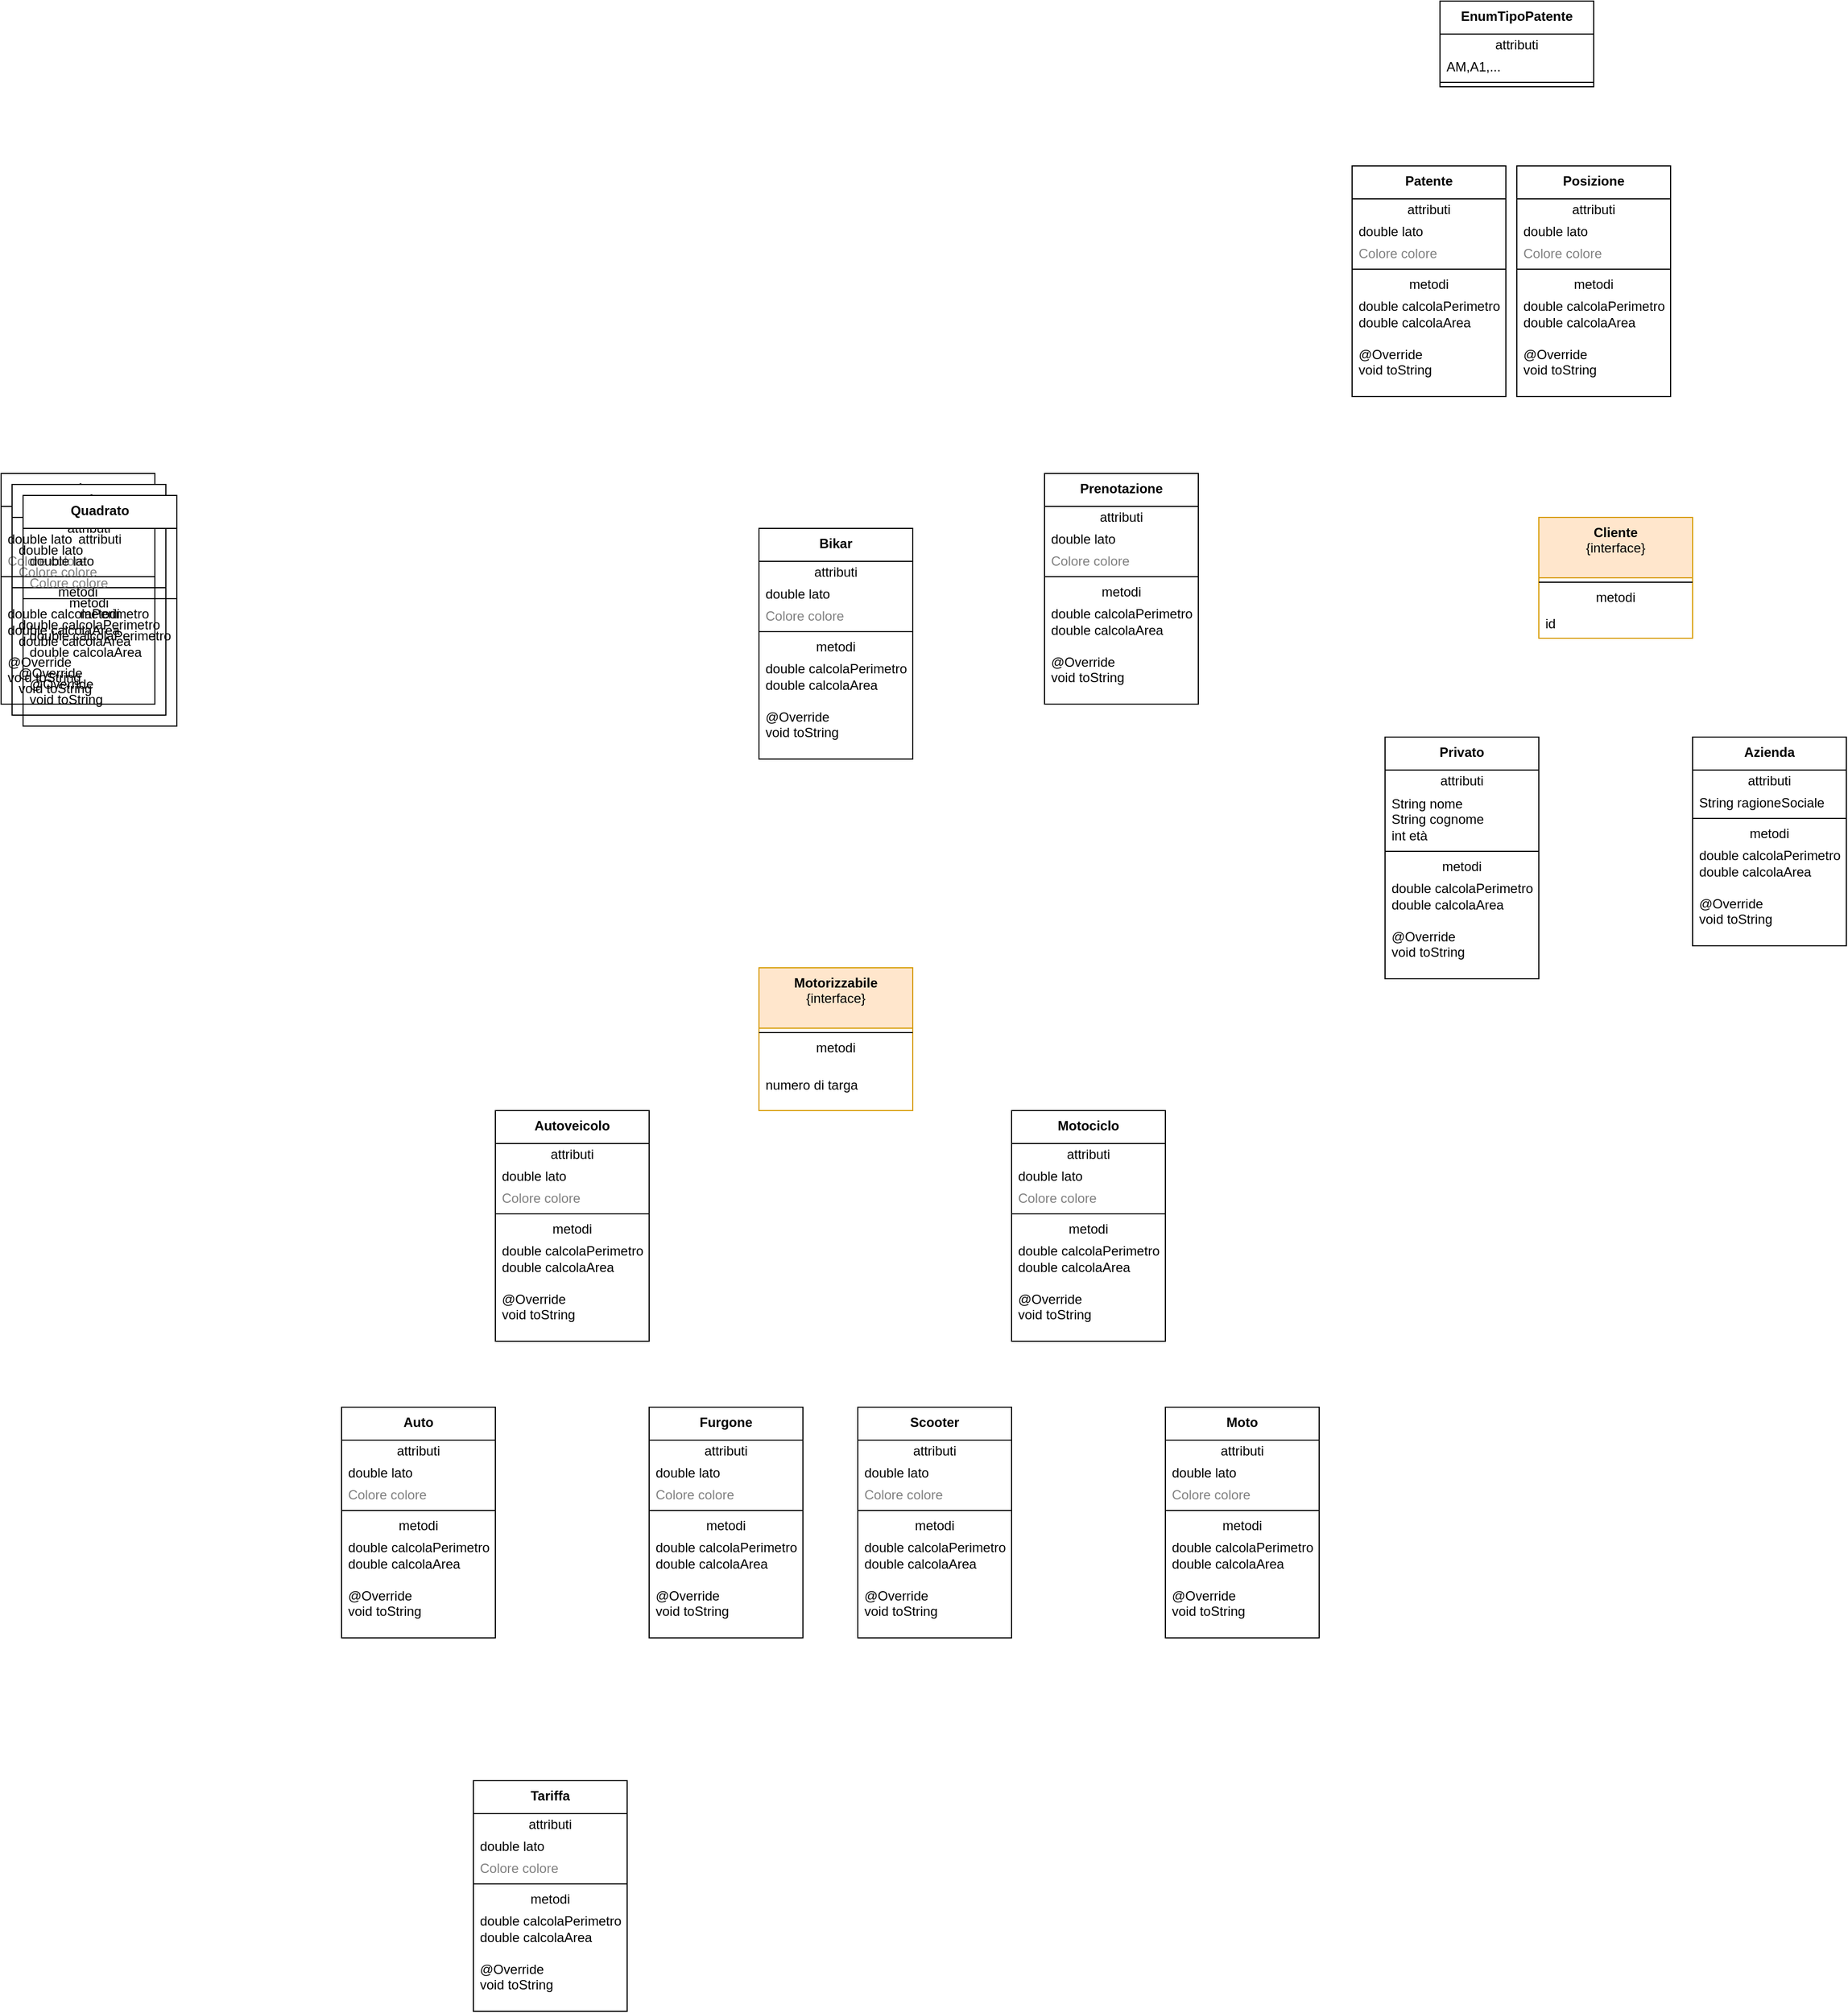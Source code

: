 <mxfile version="25.0.3">
  <diagram id="z7OzSgONLqjQ3IhsC5k_" name="Pagina-1">
    <mxGraphModel dx="2440" dy="2037" grid="1" gridSize="10" guides="1" tooltips="1" connect="1" arrows="1" fold="1" page="1" pageScale="1" pageWidth="827" pageHeight="1169" math="0" shadow="0">
      <root>
        <mxCell id="0" />
        <mxCell id="1" parent="0" />
        <mxCell id="R3EVTOrey-qzino6Uzp1-79" value="&lt;b&gt;Quadrato&lt;/b&gt;" style="swimlane;fontStyle=0;align=center;verticalAlign=top;childLayout=stackLayout;horizontal=1;startSize=30;horizontalStack=0;resizeParent=1;resizeParentMax=0;resizeLast=0;collapsible=0;marginBottom=0;html=1;whiteSpace=wrap;" vertex="1" parent="1">
          <mxGeometry x="100" y="-150" width="140" height="210" as="geometry" />
        </mxCell>
        <mxCell id="R3EVTOrey-qzino6Uzp1-80" value="attributi" style="text;html=1;strokeColor=none;fillColor=none;align=center;verticalAlign=middle;spacingLeft=4;spacingRight=4;overflow=hidden;rotatable=0;points=[[0,0.5],[1,0.5]];portConstraint=eastwest;whiteSpace=wrap;" vertex="1" parent="R3EVTOrey-qzino6Uzp1-79">
          <mxGeometry y="30" width="140" height="20" as="geometry" />
        </mxCell>
        <mxCell id="R3EVTOrey-qzino6Uzp1-81" value="double lato" style="text;html=1;strokeColor=none;fillColor=none;align=left;verticalAlign=middle;spacingLeft=4;spacingRight=4;overflow=hidden;rotatable=0;points=[[0,0.5],[1,0.5]];portConstraint=eastwest;whiteSpace=wrap;" vertex="1" parent="R3EVTOrey-qzino6Uzp1-79">
          <mxGeometry y="50" width="140" height="20" as="geometry" />
        </mxCell>
        <mxCell id="R3EVTOrey-qzino6Uzp1-82" value="Colore colore" style="text;html=1;strokeColor=none;fillColor=none;align=left;verticalAlign=middle;spacingLeft=4;spacingRight=4;overflow=hidden;rotatable=0;points=[[0,0.5],[1,0.5]];portConstraint=eastwest;fontColor=#808080;whiteSpace=wrap;" vertex="1" parent="R3EVTOrey-qzino6Uzp1-79">
          <mxGeometry y="70" width="140" height="20" as="geometry" />
        </mxCell>
        <mxCell id="R3EVTOrey-qzino6Uzp1-83" value="" style="line;strokeWidth=1;fillColor=none;align=left;verticalAlign=middle;spacingTop=-1;spacingLeft=3;spacingRight=3;rotatable=0;labelPosition=right;points=[];portConstraint=eastwest;" vertex="1" parent="R3EVTOrey-qzino6Uzp1-79">
          <mxGeometry y="90" width="140" height="8" as="geometry" />
        </mxCell>
        <mxCell id="R3EVTOrey-qzino6Uzp1-84" value="metodi" style="text;html=1;strokeColor=none;fillColor=none;align=center;verticalAlign=middle;spacingLeft=4;spacingRight=4;overflow=hidden;rotatable=0;points=[[0,0.5],[1,0.5]];portConstraint=eastwest;whiteSpace=wrap;" vertex="1" parent="R3EVTOrey-qzino6Uzp1-79">
          <mxGeometry y="98" width="140" height="20" as="geometry" />
        </mxCell>
        <mxCell id="R3EVTOrey-qzino6Uzp1-85" value="double calcolaPerimetro&lt;div&gt;double calcolaArea&lt;/div&gt;&lt;div&gt;&lt;br&gt;&lt;/div&gt;&lt;div&gt;@Override&lt;/div&gt;&lt;div&gt;void toString&lt;/div&gt;&lt;div&gt;&lt;br&gt;&lt;/div&gt;" style="text;html=1;strokeColor=none;fillColor=none;align=left;verticalAlign=middle;spacingLeft=4;spacingRight=4;overflow=hidden;rotatable=0;points=[[0,0.5],[1,0.5]];portConstraint=eastwest;whiteSpace=wrap;" vertex="1" parent="R3EVTOrey-qzino6Uzp1-79">
          <mxGeometry y="118" width="140" height="92" as="geometry" />
        </mxCell>
        <mxCell id="R3EVTOrey-qzino6Uzp1-86" value="&lt;b&gt;Quadrato&lt;/b&gt;" style="swimlane;fontStyle=0;align=center;verticalAlign=top;childLayout=stackLayout;horizontal=1;startSize=30;horizontalStack=0;resizeParent=1;resizeParentMax=0;resizeLast=0;collapsible=0;marginBottom=0;html=1;whiteSpace=wrap;" vertex="1" parent="1">
          <mxGeometry x="110" y="-140" width="140" height="210" as="geometry" />
        </mxCell>
        <mxCell id="R3EVTOrey-qzino6Uzp1-87" value="attributi" style="text;html=1;strokeColor=none;fillColor=none;align=center;verticalAlign=middle;spacingLeft=4;spacingRight=4;overflow=hidden;rotatable=0;points=[[0,0.5],[1,0.5]];portConstraint=eastwest;whiteSpace=wrap;" vertex="1" parent="R3EVTOrey-qzino6Uzp1-86">
          <mxGeometry y="30" width="140" height="20" as="geometry" />
        </mxCell>
        <mxCell id="R3EVTOrey-qzino6Uzp1-88" value="double lato" style="text;html=1;strokeColor=none;fillColor=none;align=left;verticalAlign=middle;spacingLeft=4;spacingRight=4;overflow=hidden;rotatable=0;points=[[0,0.5],[1,0.5]];portConstraint=eastwest;whiteSpace=wrap;" vertex="1" parent="R3EVTOrey-qzino6Uzp1-86">
          <mxGeometry y="50" width="140" height="20" as="geometry" />
        </mxCell>
        <mxCell id="R3EVTOrey-qzino6Uzp1-89" value="Colore colore" style="text;html=1;strokeColor=none;fillColor=none;align=left;verticalAlign=middle;spacingLeft=4;spacingRight=4;overflow=hidden;rotatable=0;points=[[0,0.5],[1,0.5]];portConstraint=eastwest;fontColor=#808080;whiteSpace=wrap;" vertex="1" parent="R3EVTOrey-qzino6Uzp1-86">
          <mxGeometry y="70" width="140" height="20" as="geometry" />
        </mxCell>
        <mxCell id="R3EVTOrey-qzino6Uzp1-90" value="" style="line;strokeWidth=1;fillColor=none;align=left;verticalAlign=middle;spacingTop=-1;spacingLeft=3;spacingRight=3;rotatable=0;labelPosition=right;points=[];portConstraint=eastwest;" vertex="1" parent="R3EVTOrey-qzino6Uzp1-86">
          <mxGeometry y="90" width="140" height="8" as="geometry" />
        </mxCell>
        <mxCell id="R3EVTOrey-qzino6Uzp1-91" value="metodi" style="text;html=1;strokeColor=none;fillColor=none;align=center;verticalAlign=middle;spacingLeft=4;spacingRight=4;overflow=hidden;rotatable=0;points=[[0,0.5],[1,0.5]];portConstraint=eastwest;whiteSpace=wrap;" vertex="1" parent="R3EVTOrey-qzino6Uzp1-86">
          <mxGeometry y="98" width="140" height="20" as="geometry" />
        </mxCell>
        <mxCell id="R3EVTOrey-qzino6Uzp1-92" value="double calcolaPerimetro&lt;div&gt;double calcolaArea&lt;/div&gt;&lt;div&gt;&lt;br&gt;&lt;/div&gt;&lt;div&gt;@Override&lt;/div&gt;&lt;div&gt;void toString&lt;/div&gt;&lt;div&gt;&lt;br&gt;&lt;/div&gt;" style="text;html=1;strokeColor=none;fillColor=none;align=left;verticalAlign=middle;spacingLeft=4;spacingRight=4;overflow=hidden;rotatable=0;points=[[0,0.5],[1,0.5]];portConstraint=eastwest;whiteSpace=wrap;" vertex="1" parent="R3EVTOrey-qzino6Uzp1-86">
          <mxGeometry y="118" width="140" height="92" as="geometry" />
        </mxCell>
        <mxCell id="R3EVTOrey-qzino6Uzp1-93" value="&lt;b&gt;Quadrato&lt;/b&gt;" style="swimlane;fontStyle=0;align=center;verticalAlign=top;childLayout=stackLayout;horizontal=1;startSize=30;horizontalStack=0;resizeParent=1;resizeParentMax=0;resizeLast=0;collapsible=0;marginBottom=0;html=1;whiteSpace=wrap;" vertex="1" parent="1">
          <mxGeometry x="120" y="-130" width="140" height="210" as="geometry" />
        </mxCell>
        <mxCell id="R3EVTOrey-qzino6Uzp1-94" value="attributi" style="text;html=1;strokeColor=none;fillColor=none;align=center;verticalAlign=middle;spacingLeft=4;spacingRight=4;overflow=hidden;rotatable=0;points=[[0,0.5],[1,0.5]];portConstraint=eastwest;whiteSpace=wrap;" vertex="1" parent="R3EVTOrey-qzino6Uzp1-93">
          <mxGeometry y="30" width="140" height="20" as="geometry" />
        </mxCell>
        <mxCell id="R3EVTOrey-qzino6Uzp1-95" value="double lato" style="text;html=1;strokeColor=none;fillColor=none;align=left;verticalAlign=middle;spacingLeft=4;spacingRight=4;overflow=hidden;rotatable=0;points=[[0,0.5],[1,0.5]];portConstraint=eastwest;whiteSpace=wrap;" vertex="1" parent="R3EVTOrey-qzino6Uzp1-93">
          <mxGeometry y="50" width="140" height="20" as="geometry" />
        </mxCell>
        <mxCell id="R3EVTOrey-qzino6Uzp1-96" value="Colore colore" style="text;html=1;strokeColor=none;fillColor=none;align=left;verticalAlign=middle;spacingLeft=4;spacingRight=4;overflow=hidden;rotatable=0;points=[[0,0.5],[1,0.5]];portConstraint=eastwest;fontColor=#808080;whiteSpace=wrap;" vertex="1" parent="R3EVTOrey-qzino6Uzp1-93">
          <mxGeometry y="70" width="140" height="20" as="geometry" />
        </mxCell>
        <mxCell id="R3EVTOrey-qzino6Uzp1-97" value="" style="line;strokeWidth=1;fillColor=none;align=left;verticalAlign=middle;spacingTop=-1;spacingLeft=3;spacingRight=3;rotatable=0;labelPosition=right;points=[];portConstraint=eastwest;" vertex="1" parent="R3EVTOrey-qzino6Uzp1-93">
          <mxGeometry y="90" width="140" height="8" as="geometry" />
        </mxCell>
        <mxCell id="R3EVTOrey-qzino6Uzp1-98" value="metodi" style="text;html=1;strokeColor=none;fillColor=none;align=center;verticalAlign=middle;spacingLeft=4;spacingRight=4;overflow=hidden;rotatable=0;points=[[0,0.5],[1,0.5]];portConstraint=eastwest;whiteSpace=wrap;" vertex="1" parent="R3EVTOrey-qzino6Uzp1-93">
          <mxGeometry y="98" width="140" height="20" as="geometry" />
        </mxCell>
        <mxCell id="R3EVTOrey-qzino6Uzp1-99" value="double calcolaPerimetro&lt;div&gt;double calcolaArea&lt;/div&gt;&lt;div&gt;&lt;br&gt;&lt;/div&gt;&lt;div&gt;@Override&lt;/div&gt;&lt;div&gt;void toString&lt;/div&gt;&lt;div&gt;&lt;br&gt;&lt;/div&gt;" style="text;html=1;strokeColor=none;fillColor=none;align=left;verticalAlign=middle;spacingLeft=4;spacingRight=4;overflow=hidden;rotatable=0;points=[[0,0.5],[1,0.5]];portConstraint=eastwest;whiteSpace=wrap;" vertex="1" parent="R3EVTOrey-qzino6Uzp1-93">
          <mxGeometry y="118" width="140" height="92" as="geometry" />
        </mxCell>
        <mxCell id="R3EVTOrey-qzino6Uzp1-100" value="&lt;b&gt;Bikar&lt;/b&gt;" style="swimlane;fontStyle=0;align=center;verticalAlign=top;childLayout=stackLayout;horizontal=1;startSize=30;horizontalStack=0;resizeParent=1;resizeParentMax=0;resizeLast=0;collapsible=0;marginBottom=0;html=1;whiteSpace=wrap;" vertex="1" parent="1">
          <mxGeometry x="790" y="-100" width="140" height="210" as="geometry" />
        </mxCell>
        <mxCell id="R3EVTOrey-qzino6Uzp1-101" value="attributi" style="text;html=1;strokeColor=none;fillColor=none;align=center;verticalAlign=middle;spacingLeft=4;spacingRight=4;overflow=hidden;rotatable=0;points=[[0,0.5],[1,0.5]];portConstraint=eastwest;whiteSpace=wrap;" vertex="1" parent="R3EVTOrey-qzino6Uzp1-100">
          <mxGeometry y="30" width="140" height="20" as="geometry" />
        </mxCell>
        <mxCell id="R3EVTOrey-qzino6Uzp1-102" value="double lato" style="text;html=1;strokeColor=none;fillColor=none;align=left;verticalAlign=middle;spacingLeft=4;spacingRight=4;overflow=hidden;rotatable=0;points=[[0,0.5],[1,0.5]];portConstraint=eastwest;whiteSpace=wrap;" vertex="1" parent="R3EVTOrey-qzino6Uzp1-100">
          <mxGeometry y="50" width="140" height="20" as="geometry" />
        </mxCell>
        <mxCell id="R3EVTOrey-qzino6Uzp1-103" value="Colore colore" style="text;html=1;strokeColor=none;fillColor=none;align=left;verticalAlign=middle;spacingLeft=4;spacingRight=4;overflow=hidden;rotatable=0;points=[[0,0.5],[1,0.5]];portConstraint=eastwest;fontColor=#808080;whiteSpace=wrap;" vertex="1" parent="R3EVTOrey-qzino6Uzp1-100">
          <mxGeometry y="70" width="140" height="20" as="geometry" />
        </mxCell>
        <mxCell id="R3EVTOrey-qzino6Uzp1-104" value="" style="line;strokeWidth=1;fillColor=none;align=left;verticalAlign=middle;spacingTop=-1;spacingLeft=3;spacingRight=3;rotatable=0;labelPosition=right;points=[];portConstraint=eastwest;" vertex="1" parent="R3EVTOrey-qzino6Uzp1-100">
          <mxGeometry y="90" width="140" height="8" as="geometry" />
        </mxCell>
        <mxCell id="R3EVTOrey-qzino6Uzp1-105" value="metodi" style="text;html=1;strokeColor=none;fillColor=none;align=center;verticalAlign=middle;spacingLeft=4;spacingRight=4;overflow=hidden;rotatable=0;points=[[0,0.5],[1,0.5]];portConstraint=eastwest;whiteSpace=wrap;" vertex="1" parent="R3EVTOrey-qzino6Uzp1-100">
          <mxGeometry y="98" width="140" height="20" as="geometry" />
        </mxCell>
        <mxCell id="R3EVTOrey-qzino6Uzp1-106" value="double calcolaPerimetro&lt;div&gt;double calcolaArea&lt;/div&gt;&lt;div&gt;&lt;br&gt;&lt;/div&gt;&lt;div&gt;@Override&lt;/div&gt;&lt;div&gt;void toString&lt;/div&gt;&lt;div&gt;&lt;br&gt;&lt;/div&gt;" style="text;html=1;strokeColor=none;fillColor=none;align=left;verticalAlign=middle;spacingLeft=4;spacingRight=4;overflow=hidden;rotatable=0;points=[[0,0.5],[1,0.5]];portConstraint=eastwest;whiteSpace=wrap;" vertex="1" parent="R3EVTOrey-qzino6Uzp1-100">
          <mxGeometry y="118" width="140" height="92" as="geometry" />
        </mxCell>
        <mxCell id="R3EVTOrey-qzino6Uzp1-107" value="&lt;b&gt;Prenotazione&lt;/b&gt;" style="swimlane;fontStyle=0;align=center;verticalAlign=top;childLayout=stackLayout;horizontal=1;startSize=30;horizontalStack=0;resizeParent=1;resizeParentMax=0;resizeLast=0;collapsible=0;marginBottom=0;html=1;whiteSpace=wrap;" vertex="1" parent="1">
          <mxGeometry x="1050" y="-150" width="140" height="210" as="geometry" />
        </mxCell>
        <mxCell id="R3EVTOrey-qzino6Uzp1-108" value="attributi" style="text;html=1;strokeColor=none;fillColor=none;align=center;verticalAlign=middle;spacingLeft=4;spacingRight=4;overflow=hidden;rotatable=0;points=[[0,0.5],[1,0.5]];portConstraint=eastwest;whiteSpace=wrap;" vertex="1" parent="R3EVTOrey-qzino6Uzp1-107">
          <mxGeometry y="30" width="140" height="20" as="geometry" />
        </mxCell>
        <mxCell id="R3EVTOrey-qzino6Uzp1-109" value="double lato" style="text;html=1;strokeColor=none;fillColor=none;align=left;verticalAlign=middle;spacingLeft=4;spacingRight=4;overflow=hidden;rotatable=0;points=[[0,0.5],[1,0.5]];portConstraint=eastwest;whiteSpace=wrap;" vertex="1" parent="R3EVTOrey-qzino6Uzp1-107">
          <mxGeometry y="50" width="140" height="20" as="geometry" />
        </mxCell>
        <mxCell id="R3EVTOrey-qzino6Uzp1-110" value="Colore colore" style="text;html=1;strokeColor=none;fillColor=none;align=left;verticalAlign=middle;spacingLeft=4;spacingRight=4;overflow=hidden;rotatable=0;points=[[0,0.5],[1,0.5]];portConstraint=eastwest;fontColor=#808080;whiteSpace=wrap;" vertex="1" parent="R3EVTOrey-qzino6Uzp1-107">
          <mxGeometry y="70" width="140" height="20" as="geometry" />
        </mxCell>
        <mxCell id="R3EVTOrey-qzino6Uzp1-111" value="" style="line;strokeWidth=1;fillColor=none;align=left;verticalAlign=middle;spacingTop=-1;spacingLeft=3;spacingRight=3;rotatable=0;labelPosition=right;points=[];portConstraint=eastwest;" vertex="1" parent="R3EVTOrey-qzino6Uzp1-107">
          <mxGeometry y="90" width="140" height="8" as="geometry" />
        </mxCell>
        <mxCell id="R3EVTOrey-qzino6Uzp1-112" value="metodi" style="text;html=1;strokeColor=none;fillColor=none;align=center;verticalAlign=middle;spacingLeft=4;spacingRight=4;overflow=hidden;rotatable=0;points=[[0,0.5],[1,0.5]];portConstraint=eastwest;whiteSpace=wrap;" vertex="1" parent="R3EVTOrey-qzino6Uzp1-107">
          <mxGeometry y="98" width="140" height="20" as="geometry" />
        </mxCell>
        <mxCell id="R3EVTOrey-qzino6Uzp1-113" value="double calcolaPerimetro&lt;div&gt;double calcolaArea&lt;/div&gt;&lt;div&gt;&lt;br&gt;&lt;/div&gt;&lt;div&gt;@Override&lt;/div&gt;&lt;div&gt;void toString&lt;/div&gt;&lt;div&gt;&lt;br&gt;&lt;/div&gt;" style="text;html=1;strokeColor=none;fillColor=none;align=left;verticalAlign=middle;spacingLeft=4;spacingRight=4;overflow=hidden;rotatable=0;points=[[0,0.5],[1,0.5]];portConstraint=eastwest;whiteSpace=wrap;" vertex="1" parent="R3EVTOrey-qzino6Uzp1-107">
          <mxGeometry y="118" width="140" height="92" as="geometry" />
        </mxCell>
        <mxCell id="R3EVTOrey-qzino6Uzp1-114" value="&lt;b&gt;Posizione&lt;/b&gt;" style="swimlane;fontStyle=0;align=center;verticalAlign=top;childLayout=stackLayout;horizontal=1;startSize=30;horizontalStack=0;resizeParent=1;resizeParentMax=0;resizeLast=0;collapsible=0;marginBottom=0;html=1;whiteSpace=wrap;" vertex="1" parent="1">
          <mxGeometry x="1480" y="-430" width="140" height="210" as="geometry" />
        </mxCell>
        <mxCell id="R3EVTOrey-qzino6Uzp1-115" value="attributi" style="text;html=1;strokeColor=none;fillColor=none;align=center;verticalAlign=middle;spacingLeft=4;spacingRight=4;overflow=hidden;rotatable=0;points=[[0,0.5],[1,0.5]];portConstraint=eastwest;whiteSpace=wrap;" vertex="1" parent="R3EVTOrey-qzino6Uzp1-114">
          <mxGeometry y="30" width="140" height="20" as="geometry" />
        </mxCell>
        <mxCell id="R3EVTOrey-qzino6Uzp1-116" value="double lato" style="text;html=1;strokeColor=none;fillColor=none;align=left;verticalAlign=middle;spacingLeft=4;spacingRight=4;overflow=hidden;rotatable=0;points=[[0,0.5],[1,0.5]];portConstraint=eastwest;whiteSpace=wrap;" vertex="1" parent="R3EVTOrey-qzino6Uzp1-114">
          <mxGeometry y="50" width="140" height="20" as="geometry" />
        </mxCell>
        <mxCell id="R3EVTOrey-qzino6Uzp1-117" value="Colore colore" style="text;html=1;strokeColor=none;fillColor=none;align=left;verticalAlign=middle;spacingLeft=4;spacingRight=4;overflow=hidden;rotatable=0;points=[[0,0.5],[1,0.5]];portConstraint=eastwest;fontColor=#808080;whiteSpace=wrap;" vertex="1" parent="R3EVTOrey-qzino6Uzp1-114">
          <mxGeometry y="70" width="140" height="20" as="geometry" />
        </mxCell>
        <mxCell id="R3EVTOrey-qzino6Uzp1-118" value="" style="line;strokeWidth=1;fillColor=none;align=left;verticalAlign=middle;spacingTop=-1;spacingLeft=3;spacingRight=3;rotatable=0;labelPosition=right;points=[];portConstraint=eastwest;" vertex="1" parent="R3EVTOrey-qzino6Uzp1-114">
          <mxGeometry y="90" width="140" height="8" as="geometry" />
        </mxCell>
        <mxCell id="R3EVTOrey-qzino6Uzp1-119" value="metodi" style="text;html=1;strokeColor=none;fillColor=none;align=center;verticalAlign=middle;spacingLeft=4;spacingRight=4;overflow=hidden;rotatable=0;points=[[0,0.5],[1,0.5]];portConstraint=eastwest;whiteSpace=wrap;" vertex="1" parent="R3EVTOrey-qzino6Uzp1-114">
          <mxGeometry y="98" width="140" height="20" as="geometry" />
        </mxCell>
        <mxCell id="R3EVTOrey-qzino6Uzp1-120" value="double calcolaPerimetro&lt;div&gt;double calcolaArea&lt;/div&gt;&lt;div&gt;&lt;br&gt;&lt;/div&gt;&lt;div&gt;@Override&lt;/div&gt;&lt;div&gt;void toString&lt;/div&gt;&lt;div&gt;&lt;br&gt;&lt;/div&gt;" style="text;html=1;strokeColor=none;fillColor=none;align=left;verticalAlign=middle;spacingLeft=4;spacingRight=4;overflow=hidden;rotatable=0;points=[[0,0.5],[1,0.5]];portConstraint=eastwest;whiteSpace=wrap;" vertex="1" parent="R3EVTOrey-qzino6Uzp1-114">
          <mxGeometry y="118" width="140" height="92" as="geometry" />
        </mxCell>
        <mxCell id="R3EVTOrey-qzino6Uzp1-121" value="&lt;b&gt;Patente&lt;/b&gt;" style="swimlane;fontStyle=0;align=center;verticalAlign=top;childLayout=stackLayout;horizontal=1;startSize=30;horizontalStack=0;resizeParent=1;resizeParentMax=0;resizeLast=0;collapsible=0;marginBottom=0;html=1;whiteSpace=wrap;" vertex="1" parent="1">
          <mxGeometry x="1330" y="-430" width="140" height="210" as="geometry" />
        </mxCell>
        <mxCell id="R3EVTOrey-qzino6Uzp1-122" value="attributi" style="text;html=1;strokeColor=none;fillColor=none;align=center;verticalAlign=middle;spacingLeft=4;spacingRight=4;overflow=hidden;rotatable=0;points=[[0,0.5],[1,0.5]];portConstraint=eastwest;whiteSpace=wrap;" vertex="1" parent="R3EVTOrey-qzino6Uzp1-121">
          <mxGeometry y="30" width="140" height="20" as="geometry" />
        </mxCell>
        <mxCell id="R3EVTOrey-qzino6Uzp1-123" value="double lato" style="text;html=1;strokeColor=none;fillColor=none;align=left;verticalAlign=middle;spacingLeft=4;spacingRight=4;overflow=hidden;rotatable=0;points=[[0,0.5],[1,0.5]];portConstraint=eastwest;whiteSpace=wrap;" vertex="1" parent="R3EVTOrey-qzino6Uzp1-121">
          <mxGeometry y="50" width="140" height="20" as="geometry" />
        </mxCell>
        <mxCell id="R3EVTOrey-qzino6Uzp1-124" value="Colore colore" style="text;html=1;strokeColor=none;fillColor=none;align=left;verticalAlign=middle;spacingLeft=4;spacingRight=4;overflow=hidden;rotatable=0;points=[[0,0.5],[1,0.5]];portConstraint=eastwest;fontColor=#808080;whiteSpace=wrap;" vertex="1" parent="R3EVTOrey-qzino6Uzp1-121">
          <mxGeometry y="70" width="140" height="20" as="geometry" />
        </mxCell>
        <mxCell id="R3EVTOrey-qzino6Uzp1-125" value="" style="line;strokeWidth=1;fillColor=none;align=left;verticalAlign=middle;spacingTop=-1;spacingLeft=3;spacingRight=3;rotatable=0;labelPosition=right;points=[];portConstraint=eastwest;" vertex="1" parent="R3EVTOrey-qzino6Uzp1-121">
          <mxGeometry y="90" width="140" height="8" as="geometry" />
        </mxCell>
        <mxCell id="R3EVTOrey-qzino6Uzp1-126" value="metodi" style="text;html=1;strokeColor=none;fillColor=none;align=center;verticalAlign=middle;spacingLeft=4;spacingRight=4;overflow=hidden;rotatable=0;points=[[0,0.5],[1,0.5]];portConstraint=eastwest;whiteSpace=wrap;" vertex="1" parent="R3EVTOrey-qzino6Uzp1-121">
          <mxGeometry y="98" width="140" height="20" as="geometry" />
        </mxCell>
        <mxCell id="R3EVTOrey-qzino6Uzp1-127" value="double calcolaPerimetro&lt;div&gt;double calcolaArea&lt;/div&gt;&lt;div&gt;&lt;br&gt;&lt;/div&gt;&lt;div&gt;@Override&lt;/div&gt;&lt;div&gt;void toString&lt;/div&gt;&lt;div&gt;&lt;br&gt;&lt;/div&gt;" style="text;html=1;strokeColor=none;fillColor=none;align=left;verticalAlign=middle;spacingLeft=4;spacingRight=4;overflow=hidden;rotatable=0;points=[[0,0.5],[1,0.5]];portConstraint=eastwest;whiteSpace=wrap;" vertex="1" parent="R3EVTOrey-qzino6Uzp1-121">
          <mxGeometry y="118" width="140" height="92" as="geometry" />
        </mxCell>
        <mxCell id="R3EVTOrey-qzino6Uzp1-128" value="&lt;b&gt;Privato&lt;/b&gt;" style="swimlane;fontStyle=0;align=center;verticalAlign=top;childLayout=stackLayout;horizontal=1;startSize=30;horizontalStack=0;resizeParent=1;resizeParentMax=0;resizeLast=0;collapsible=0;marginBottom=0;html=1;whiteSpace=wrap;" vertex="1" parent="1">
          <mxGeometry x="1360" y="90" width="140" height="220" as="geometry" />
        </mxCell>
        <mxCell id="R3EVTOrey-qzino6Uzp1-129" value="attributi" style="text;html=1;strokeColor=none;fillColor=none;align=center;verticalAlign=middle;spacingLeft=4;spacingRight=4;overflow=hidden;rotatable=0;points=[[0,0.5],[1,0.5]];portConstraint=eastwest;whiteSpace=wrap;" vertex="1" parent="R3EVTOrey-qzino6Uzp1-128">
          <mxGeometry y="30" width="140" height="20" as="geometry" />
        </mxCell>
        <mxCell id="R3EVTOrey-qzino6Uzp1-130" value="&lt;div&gt;String nome&lt;/div&gt;&lt;div&gt;String cognome&lt;/div&gt;&lt;div&gt;int età&lt;/div&gt;" style="text;html=1;strokeColor=none;fillColor=none;align=left;verticalAlign=middle;spacingLeft=4;spacingRight=4;overflow=hidden;rotatable=0;points=[[0,0.5],[1,0.5]];portConstraint=eastwest;whiteSpace=wrap;" vertex="1" parent="R3EVTOrey-qzino6Uzp1-128">
          <mxGeometry y="50" width="140" height="50" as="geometry" />
        </mxCell>
        <mxCell id="R3EVTOrey-qzino6Uzp1-132" value="" style="line;strokeWidth=1;fillColor=none;align=left;verticalAlign=middle;spacingTop=-1;spacingLeft=3;spacingRight=3;rotatable=0;labelPosition=right;points=[];portConstraint=eastwest;" vertex="1" parent="R3EVTOrey-qzino6Uzp1-128">
          <mxGeometry y="100" width="140" height="8" as="geometry" />
        </mxCell>
        <mxCell id="R3EVTOrey-qzino6Uzp1-133" value="metodi" style="text;html=1;strokeColor=none;fillColor=none;align=center;verticalAlign=middle;spacingLeft=4;spacingRight=4;overflow=hidden;rotatable=0;points=[[0,0.5],[1,0.5]];portConstraint=eastwest;whiteSpace=wrap;" vertex="1" parent="R3EVTOrey-qzino6Uzp1-128">
          <mxGeometry y="108" width="140" height="20" as="geometry" />
        </mxCell>
        <mxCell id="R3EVTOrey-qzino6Uzp1-134" value="double calcolaPerimetro&lt;div&gt;double calcolaArea&lt;/div&gt;&lt;div&gt;&lt;br&gt;&lt;/div&gt;&lt;div&gt;@Override&lt;/div&gt;&lt;div&gt;void toString&lt;/div&gt;&lt;div&gt;&lt;br&gt;&lt;/div&gt;" style="text;html=1;strokeColor=none;fillColor=none;align=left;verticalAlign=middle;spacingLeft=4;spacingRight=4;overflow=hidden;rotatable=0;points=[[0,0.5],[1,0.5]];portConstraint=eastwest;whiteSpace=wrap;" vertex="1" parent="R3EVTOrey-qzino6Uzp1-128">
          <mxGeometry y="128" width="140" height="92" as="geometry" />
        </mxCell>
        <mxCell id="R3EVTOrey-qzino6Uzp1-135" value="&lt;b&gt;Azienda&lt;/b&gt;" style="swimlane;fontStyle=0;align=center;verticalAlign=top;childLayout=stackLayout;horizontal=1;startSize=30;horizontalStack=0;resizeParent=1;resizeParentMax=0;resizeLast=0;collapsible=0;marginBottom=0;html=1;whiteSpace=wrap;" vertex="1" parent="1">
          <mxGeometry x="1640" y="90" width="140" height="190" as="geometry" />
        </mxCell>
        <mxCell id="R3EVTOrey-qzino6Uzp1-136" value="attributi" style="text;html=1;strokeColor=none;fillColor=none;align=center;verticalAlign=middle;spacingLeft=4;spacingRight=4;overflow=hidden;rotatable=0;points=[[0,0.5],[1,0.5]];portConstraint=eastwest;whiteSpace=wrap;" vertex="1" parent="R3EVTOrey-qzino6Uzp1-135">
          <mxGeometry y="30" width="140" height="20" as="geometry" />
        </mxCell>
        <mxCell id="R3EVTOrey-qzino6Uzp1-137" value="String ragioneSociale" style="text;html=1;strokeColor=none;fillColor=none;align=left;verticalAlign=middle;spacingLeft=4;spacingRight=4;overflow=hidden;rotatable=0;points=[[0,0.5],[1,0.5]];portConstraint=eastwest;whiteSpace=wrap;" vertex="1" parent="R3EVTOrey-qzino6Uzp1-135">
          <mxGeometry y="50" width="140" height="20" as="geometry" />
        </mxCell>
        <mxCell id="R3EVTOrey-qzino6Uzp1-139" value="" style="line;strokeWidth=1;fillColor=none;align=left;verticalAlign=middle;spacingTop=-1;spacingLeft=3;spacingRight=3;rotatable=0;labelPosition=right;points=[];portConstraint=eastwest;" vertex="1" parent="R3EVTOrey-qzino6Uzp1-135">
          <mxGeometry y="70" width="140" height="8" as="geometry" />
        </mxCell>
        <mxCell id="R3EVTOrey-qzino6Uzp1-140" value="metodi" style="text;html=1;strokeColor=none;fillColor=none;align=center;verticalAlign=middle;spacingLeft=4;spacingRight=4;overflow=hidden;rotatable=0;points=[[0,0.5],[1,0.5]];portConstraint=eastwest;whiteSpace=wrap;" vertex="1" parent="R3EVTOrey-qzino6Uzp1-135">
          <mxGeometry y="78" width="140" height="20" as="geometry" />
        </mxCell>
        <mxCell id="R3EVTOrey-qzino6Uzp1-141" value="double calcolaPerimetro&lt;div&gt;double calcolaArea&lt;/div&gt;&lt;div&gt;&lt;br&gt;&lt;/div&gt;&lt;div&gt;@Override&lt;/div&gt;&lt;div&gt;void toString&lt;/div&gt;&lt;div&gt;&lt;br&gt;&lt;/div&gt;" style="text;html=1;strokeColor=none;fillColor=none;align=left;verticalAlign=middle;spacingLeft=4;spacingRight=4;overflow=hidden;rotatable=0;points=[[0,0.5],[1,0.5]];portConstraint=eastwest;whiteSpace=wrap;" vertex="1" parent="R3EVTOrey-qzino6Uzp1-135">
          <mxGeometry y="98" width="140" height="92" as="geometry" />
        </mxCell>
        <mxCell id="R3EVTOrey-qzino6Uzp1-142" value="&lt;b&gt;Tariffa&lt;/b&gt;" style="swimlane;fontStyle=0;align=center;verticalAlign=top;childLayout=stackLayout;horizontal=1;startSize=30;horizontalStack=0;resizeParent=1;resizeParentMax=0;resizeLast=0;collapsible=0;marginBottom=0;html=1;whiteSpace=wrap;" vertex="1" parent="1">
          <mxGeometry x="530" y="1040" width="140" height="210" as="geometry" />
        </mxCell>
        <mxCell id="R3EVTOrey-qzino6Uzp1-143" value="attributi" style="text;html=1;strokeColor=none;fillColor=none;align=center;verticalAlign=middle;spacingLeft=4;spacingRight=4;overflow=hidden;rotatable=0;points=[[0,0.5],[1,0.5]];portConstraint=eastwest;whiteSpace=wrap;" vertex="1" parent="R3EVTOrey-qzino6Uzp1-142">
          <mxGeometry y="30" width="140" height="20" as="geometry" />
        </mxCell>
        <mxCell id="R3EVTOrey-qzino6Uzp1-144" value="double lato" style="text;html=1;strokeColor=none;fillColor=none;align=left;verticalAlign=middle;spacingLeft=4;spacingRight=4;overflow=hidden;rotatable=0;points=[[0,0.5],[1,0.5]];portConstraint=eastwest;whiteSpace=wrap;" vertex="1" parent="R3EVTOrey-qzino6Uzp1-142">
          <mxGeometry y="50" width="140" height="20" as="geometry" />
        </mxCell>
        <mxCell id="R3EVTOrey-qzino6Uzp1-145" value="Colore colore" style="text;html=1;strokeColor=none;fillColor=none;align=left;verticalAlign=middle;spacingLeft=4;spacingRight=4;overflow=hidden;rotatable=0;points=[[0,0.5],[1,0.5]];portConstraint=eastwest;fontColor=#808080;whiteSpace=wrap;" vertex="1" parent="R3EVTOrey-qzino6Uzp1-142">
          <mxGeometry y="70" width="140" height="20" as="geometry" />
        </mxCell>
        <mxCell id="R3EVTOrey-qzino6Uzp1-146" value="" style="line;strokeWidth=1;fillColor=none;align=left;verticalAlign=middle;spacingTop=-1;spacingLeft=3;spacingRight=3;rotatable=0;labelPosition=right;points=[];portConstraint=eastwest;" vertex="1" parent="R3EVTOrey-qzino6Uzp1-142">
          <mxGeometry y="90" width="140" height="8" as="geometry" />
        </mxCell>
        <mxCell id="R3EVTOrey-qzino6Uzp1-147" value="metodi" style="text;html=1;strokeColor=none;fillColor=none;align=center;verticalAlign=middle;spacingLeft=4;spacingRight=4;overflow=hidden;rotatable=0;points=[[0,0.5],[1,0.5]];portConstraint=eastwest;whiteSpace=wrap;" vertex="1" parent="R3EVTOrey-qzino6Uzp1-142">
          <mxGeometry y="98" width="140" height="20" as="geometry" />
        </mxCell>
        <mxCell id="R3EVTOrey-qzino6Uzp1-148" value="double calcolaPerimetro&lt;div&gt;double calcolaArea&lt;/div&gt;&lt;div&gt;&lt;br&gt;&lt;/div&gt;&lt;div&gt;@Override&lt;/div&gt;&lt;div&gt;void toString&lt;/div&gt;&lt;div&gt;&lt;br&gt;&lt;/div&gt;" style="text;html=1;strokeColor=none;fillColor=none;align=left;verticalAlign=middle;spacingLeft=4;spacingRight=4;overflow=hidden;rotatable=0;points=[[0,0.5],[1,0.5]];portConstraint=eastwest;whiteSpace=wrap;" vertex="1" parent="R3EVTOrey-qzino6Uzp1-142">
          <mxGeometry y="118" width="140" height="92" as="geometry" />
        </mxCell>
        <mxCell id="R3EVTOrey-qzino6Uzp1-149" value="&lt;b&gt;Moto&lt;/b&gt;" style="swimlane;fontStyle=0;align=center;verticalAlign=top;childLayout=stackLayout;horizontal=1;startSize=30;horizontalStack=0;resizeParent=1;resizeParentMax=0;resizeLast=0;collapsible=0;marginBottom=0;html=1;whiteSpace=wrap;" vertex="1" parent="1">
          <mxGeometry x="1160" y="700" width="140" height="210" as="geometry" />
        </mxCell>
        <mxCell id="R3EVTOrey-qzino6Uzp1-150" value="attributi" style="text;html=1;strokeColor=none;fillColor=none;align=center;verticalAlign=middle;spacingLeft=4;spacingRight=4;overflow=hidden;rotatable=0;points=[[0,0.5],[1,0.5]];portConstraint=eastwest;whiteSpace=wrap;" vertex="1" parent="R3EVTOrey-qzino6Uzp1-149">
          <mxGeometry y="30" width="140" height="20" as="geometry" />
        </mxCell>
        <mxCell id="R3EVTOrey-qzino6Uzp1-151" value="double lato" style="text;html=1;strokeColor=none;fillColor=none;align=left;verticalAlign=middle;spacingLeft=4;spacingRight=4;overflow=hidden;rotatable=0;points=[[0,0.5],[1,0.5]];portConstraint=eastwest;whiteSpace=wrap;" vertex="1" parent="R3EVTOrey-qzino6Uzp1-149">
          <mxGeometry y="50" width="140" height="20" as="geometry" />
        </mxCell>
        <mxCell id="R3EVTOrey-qzino6Uzp1-152" value="Colore colore" style="text;html=1;strokeColor=none;fillColor=none;align=left;verticalAlign=middle;spacingLeft=4;spacingRight=4;overflow=hidden;rotatable=0;points=[[0,0.5],[1,0.5]];portConstraint=eastwest;fontColor=#808080;whiteSpace=wrap;" vertex="1" parent="R3EVTOrey-qzino6Uzp1-149">
          <mxGeometry y="70" width="140" height="20" as="geometry" />
        </mxCell>
        <mxCell id="R3EVTOrey-qzino6Uzp1-153" value="" style="line;strokeWidth=1;fillColor=none;align=left;verticalAlign=middle;spacingTop=-1;spacingLeft=3;spacingRight=3;rotatable=0;labelPosition=right;points=[];portConstraint=eastwest;" vertex="1" parent="R3EVTOrey-qzino6Uzp1-149">
          <mxGeometry y="90" width="140" height="8" as="geometry" />
        </mxCell>
        <mxCell id="R3EVTOrey-qzino6Uzp1-154" value="metodi" style="text;html=1;strokeColor=none;fillColor=none;align=center;verticalAlign=middle;spacingLeft=4;spacingRight=4;overflow=hidden;rotatable=0;points=[[0,0.5],[1,0.5]];portConstraint=eastwest;whiteSpace=wrap;" vertex="1" parent="R3EVTOrey-qzino6Uzp1-149">
          <mxGeometry y="98" width="140" height="20" as="geometry" />
        </mxCell>
        <mxCell id="R3EVTOrey-qzino6Uzp1-155" value="double calcolaPerimetro&lt;div&gt;double calcolaArea&lt;/div&gt;&lt;div&gt;&lt;br&gt;&lt;/div&gt;&lt;div&gt;@Override&lt;/div&gt;&lt;div&gt;void toString&lt;/div&gt;&lt;div&gt;&lt;br&gt;&lt;/div&gt;" style="text;html=1;strokeColor=none;fillColor=none;align=left;verticalAlign=middle;spacingLeft=4;spacingRight=4;overflow=hidden;rotatable=0;points=[[0,0.5],[1,0.5]];portConstraint=eastwest;whiteSpace=wrap;" vertex="1" parent="R3EVTOrey-qzino6Uzp1-149">
          <mxGeometry y="118" width="140" height="92" as="geometry" />
        </mxCell>
        <mxCell id="R3EVTOrey-qzino6Uzp1-156" value="&lt;b&gt;Scooter&lt;/b&gt;" style="swimlane;fontStyle=0;align=center;verticalAlign=top;childLayout=stackLayout;horizontal=1;startSize=30;horizontalStack=0;resizeParent=1;resizeParentMax=0;resizeLast=0;collapsible=0;marginBottom=0;html=1;whiteSpace=wrap;" vertex="1" parent="1">
          <mxGeometry x="880" y="700" width="140" height="210" as="geometry" />
        </mxCell>
        <mxCell id="R3EVTOrey-qzino6Uzp1-157" value="attributi" style="text;html=1;strokeColor=none;fillColor=none;align=center;verticalAlign=middle;spacingLeft=4;spacingRight=4;overflow=hidden;rotatable=0;points=[[0,0.5],[1,0.5]];portConstraint=eastwest;whiteSpace=wrap;" vertex="1" parent="R3EVTOrey-qzino6Uzp1-156">
          <mxGeometry y="30" width="140" height="20" as="geometry" />
        </mxCell>
        <mxCell id="R3EVTOrey-qzino6Uzp1-158" value="double lato" style="text;html=1;strokeColor=none;fillColor=none;align=left;verticalAlign=middle;spacingLeft=4;spacingRight=4;overflow=hidden;rotatable=0;points=[[0,0.5],[1,0.5]];portConstraint=eastwest;whiteSpace=wrap;" vertex="1" parent="R3EVTOrey-qzino6Uzp1-156">
          <mxGeometry y="50" width="140" height="20" as="geometry" />
        </mxCell>
        <mxCell id="R3EVTOrey-qzino6Uzp1-159" value="Colore colore" style="text;html=1;strokeColor=none;fillColor=none;align=left;verticalAlign=middle;spacingLeft=4;spacingRight=4;overflow=hidden;rotatable=0;points=[[0,0.5],[1,0.5]];portConstraint=eastwest;fontColor=#808080;whiteSpace=wrap;" vertex="1" parent="R3EVTOrey-qzino6Uzp1-156">
          <mxGeometry y="70" width="140" height="20" as="geometry" />
        </mxCell>
        <mxCell id="R3EVTOrey-qzino6Uzp1-160" value="" style="line;strokeWidth=1;fillColor=none;align=left;verticalAlign=middle;spacingTop=-1;spacingLeft=3;spacingRight=3;rotatable=0;labelPosition=right;points=[];portConstraint=eastwest;" vertex="1" parent="R3EVTOrey-qzino6Uzp1-156">
          <mxGeometry y="90" width="140" height="8" as="geometry" />
        </mxCell>
        <mxCell id="R3EVTOrey-qzino6Uzp1-161" value="metodi" style="text;html=1;strokeColor=none;fillColor=none;align=center;verticalAlign=middle;spacingLeft=4;spacingRight=4;overflow=hidden;rotatable=0;points=[[0,0.5],[1,0.5]];portConstraint=eastwest;whiteSpace=wrap;" vertex="1" parent="R3EVTOrey-qzino6Uzp1-156">
          <mxGeometry y="98" width="140" height="20" as="geometry" />
        </mxCell>
        <mxCell id="R3EVTOrey-qzino6Uzp1-162" value="double calcolaPerimetro&lt;div&gt;double calcolaArea&lt;/div&gt;&lt;div&gt;&lt;br&gt;&lt;/div&gt;&lt;div&gt;@Override&lt;/div&gt;&lt;div&gt;void toString&lt;/div&gt;&lt;div&gt;&lt;br&gt;&lt;/div&gt;" style="text;html=1;strokeColor=none;fillColor=none;align=left;verticalAlign=middle;spacingLeft=4;spacingRight=4;overflow=hidden;rotatable=0;points=[[0,0.5],[1,0.5]];portConstraint=eastwest;whiteSpace=wrap;" vertex="1" parent="R3EVTOrey-qzino6Uzp1-156">
          <mxGeometry y="118" width="140" height="92" as="geometry" />
        </mxCell>
        <mxCell id="R3EVTOrey-qzino6Uzp1-163" value="&lt;b&gt;Furgone&lt;/b&gt;" style="swimlane;fontStyle=0;align=center;verticalAlign=top;childLayout=stackLayout;horizontal=1;startSize=30;horizontalStack=0;resizeParent=1;resizeParentMax=0;resizeLast=0;collapsible=0;marginBottom=0;html=1;whiteSpace=wrap;" vertex="1" parent="1">
          <mxGeometry x="690" y="700" width="140" height="210" as="geometry" />
        </mxCell>
        <mxCell id="R3EVTOrey-qzino6Uzp1-164" value="attributi" style="text;html=1;strokeColor=none;fillColor=none;align=center;verticalAlign=middle;spacingLeft=4;spacingRight=4;overflow=hidden;rotatable=0;points=[[0,0.5],[1,0.5]];portConstraint=eastwest;whiteSpace=wrap;" vertex="1" parent="R3EVTOrey-qzino6Uzp1-163">
          <mxGeometry y="30" width="140" height="20" as="geometry" />
        </mxCell>
        <mxCell id="R3EVTOrey-qzino6Uzp1-165" value="double lato" style="text;html=1;strokeColor=none;fillColor=none;align=left;verticalAlign=middle;spacingLeft=4;spacingRight=4;overflow=hidden;rotatable=0;points=[[0,0.5],[1,0.5]];portConstraint=eastwest;whiteSpace=wrap;" vertex="1" parent="R3EVTOrey-qzino6Uzp1-163">
          <mxGeometry y="50" width="140" height="20" as="geometry" />
        </mxCell>
        <mxCell id="R3EVTOrey-qzino6Uzp1-166" value="Colore colore" style="text;html=1;strokeColor=none;fillColor=none;align=left;verticalAlign=middle;spacingLeft=4;spacingRight=4;overflow=hidden;rotatable=0;points=[[0,0.5],[1,0.5]];portConstraint=eastwest;fontColor=#808080;whiteSpace=wrap;" vertex="1" parent="R3EVTOrey-qzino6Uzp1-163">
          <mxGeometry y="70" width="140" height="20" as="geometry" />
        </mxCell>
        <mxCell id="R3EVTOrey-qzino6Uzp1-167" value="" style="line;strokeWidth=1;fillColor=none;align=left;verticalAlign=middle;spacingTop=-1;spacingLeft=3;spacingRight=3;rotatable=0;labelPosition=right;points=[];portConstraint=eastwest;" vertex="1" parent="R3EVTOrey-qzino6Uzp1-163">
          <mxGeometry y="90" width="140" height="8" as="geometry" />
        </mxCell>
        <mxCell id="R3EVTOrey-qzino6Uzp1-168" value="metodi" style="text;html=1;strokeColor=none;fillColor=none;align=center;verticalAlign=middle;spacingLeft=4;spacingRight=4;overflow=hidden;rotatable=0;points=[[0,0.5],[1,0.5]];portConstraint=eastwest;whiteSpace=wrap;" vertex="1" parent="R3EVTOrey-qzino6Uzp1-163">
          <mxGeometry y="98" width="140" height="20" as="geometry" />
        </mxCell>
        <mxCell id="R3EVTOrey-qzino6Uzp1-169" value="double calcolaPerimetro&lt;div&gt;double calcolaArea&lt;/div&gt;&lt;div&gt;&lt;br&gt;&lt;/div&gt;&lt;div&gt;@Override&lt;/div&gt;&lt;div&gt;void toString&lt;/div&gt;&lt;div&gt;&lt;br&gt;&lt;/div&gt;" style="text;html=1;strokeColor=none;fillColor=none;align=left;verticalAlign=middle;spacingLeft=4;spacingRight=4;overflow=hidden;rotatable=0;points=[[0,0.5],[1,0.5]];portConstraint=eastwest;whiteSpace=wrap;" vertex="1" parent="R3EVTOrey-qzino6Uzp1-163">
          <mxGeometry y="118" width="140" height="92" as="geometry" />
        </mxCell>
        <mxCell id="R3EVTOrey-qzino6Uzp1-170" value="&lt;b&gt;Auto&lt;/b&gt;" style="swimlane;fontStyle=0;align=center;verticalAlign=top;childLayout=stackLayout;horizontal=1;startSize=30;horizontalStack=0;resizeParent=1;resizeParentMax=0;resizeLast=0;collapsible=0;marginBottom=0;html=1;whiteSpace=wrap;" vertex="1" parent="1">
          <mxGeometry x="410" y="700" width="140" height="210" as="geometry" />
        </mxCell>
        <mxCell id="R3EVTOrey-qzino6Uzp1-171" value="attributi" style="text;html=1;strokeColor=none;fillColor=none;align=center;verticalAlign=middle;spacingLeft=4;spacingRight=4;overflow=hidden;rotatable=0;points=[[0,0.5],[1,0.5]];portConstraint=eastwest;whiteSpace=wrap;" vertex="1" parent="R3EVTOrey-qzino6Uzp1-170">
          <mxGeometry y="30" width="140" height="20" as="geometry" />
        </mxCell>
        <mxCell id="R3EVTOrey-qzino6Uzp1-172" value="double lato" style="text;html=1;strokeColor=none;fillColor=none;align=left;verticalAlign=middle;spacingLeft=4;spacingRight=4;overflow=hidden;rotatable=0;points=[[0,0.5],[1,0.5]];portConstraint=eastwest;whiteSpace=wrap;" vertex="1" parent="R3EVTOrey-qzino6Uzp1-170">
          <mxGeometry y="50" width="140" height="20" as="geometry" />
        </mxCell>
        <mxCell id="R3EVTOrey-qzino6Uzp1-173" value="Colore colore" style="text;html=1;strokeColor=none;fillColor=none;align=left;verticalAlign=middle;spacingLeft=4;spacingRight=4;overflow=hidden;rotatable=0;points=[[0,0.5],[1,0.5]];portConstraint=eastwest;fontColor=#808080;whiteSpace=wrap;" vertex="1" parent="R3EVTOrey-qzino6Uzp1-170">
          <mxGeometry y="70" width="140" height="20" as="geometry" />
        </mxCell>
        <mxCell id="R3EVTOrey-qzino6Uzp1-174" value="" style="line;strokeWidth=1;fillColor=none;align=left;verticalAlign=middle;spacingTop=-1;spacingLeft=3;spacingRight=3;rotatable=0;labelPosition=right;points=[];portConstraint=eastwest;" vertex="1" parent="R3EVTOrey-qzino6Uzp1-170">
          <mxGeometry y="90" width="140" height="8" as="geometry" />
        </mxCell>
        <mxCell id="R3EVTOrey-qzino6Uzp1-175" value="metodi" style="text;html=1;strokeColor=none;fillColor=none;align=center;verticalAlign=middle;spacingLeft=4;spacingRight=4;overflow=hidden;rotatable=0;points=[[0,0.5],[1,0.5]];portConstraint=eastwest;whiteSpace=wrap;" vertex="1" parent="R3EVTOrey-qzino6Uzp1-170">
          <mxGeometry y="98" width="140" height="20" as="geometry" />
        </mxCell>
        <mxCell id="R3EVTOrey-qzino6Uzp1-176" value="double calcolaPerimetro&lt;div&gt;double calcolaArea&lt;/div&gt;&lt;div&gt;&lt;br&gt;&lt;/div&gt;&lt;div&gt;@Override&lt;/div&gt;&lt;div&gt;void toString&lt;/div&gt;&lt;div&gt;&lt;br&gt;&lt;/div&gt;" style="text;html=1;strokeColor=none;fillColor=none;align=left;verticalAlign=middle;spacingLeft=4;spacingRight=4;overflow=hidden;rotatable=0;points=[[0,0.5],[1,0.5]];portConstraint=eastwest;whiteSpace=wrap;" vertex="1" parent="R3EVTOrey-qzino6Uzp1-170">
          <mxGeometry y="118" width="140" height="92" as="geometry" />
        </mxCell>
        <mxCell id="R3EVTOrey-qzino6Uzp1-191" value="&lt;b&gt;Motociclo&lt;/b&gt;" style="swimlane;fontStyle=0;align=center;verticalAlign=top;childLayout=stackLayout;horizontal=1;startSize=30;horizontalStack=0;resizeParent=1;resizeParentMax=0;resizeLast=0;collapsible=0;marginBottom=0;html=1;whiteSpace=wrap;" vertex="1" parent="1">
          <mxGeometry x="1020" y="430" width="140" height="210" as="geometry" />
        </mxCell>
        <mxCell id="R3EVTOrey-qzino6Uzp1-192" value="attributi" style="text;html=1;strokeColor=none;fillColor=none;align=center;verticalAlign=middle;spacingLeft=4;spacingRight=4;overflow=hidden;rotatable=0;points=[[0,0.5],[1,0.5]];portConstraint=eastwest;whiteSpace=wrap;" vertex="1" parent="R3EVTOrey-qzino6Uzp1-191">
          <mxGeometry y="30" width="140" height="20" as="geometry" />
        </mxCell>
        <mxCell id="R3EVTOrey-qzino6Uzp1-193" value="double lato" style="text;html=1;strokeColor=none;fillColor=none;align=left;verticalAlign=middle;spacingLeft=4;spacingRight=4;overflow=hidden;rotatable=0;points=[[0,0.5],[1,0.5]];portConstraint=eastwest;whiteSpace=wrap;" vertex="1" parent="R3EVTOrey-qzino6Uzp1-191">
          <mxGeometry y="50" width="140" height="20" as="geometry" />
        </mxCell>
        <mxCell id="R3EVTOrey-qzino6Uzp1-194" value="Colore colore" style="text;html=1;strokeColor=none;fillColor=none;align=left;verticalAlign=middle;spacingLeft=4;spacingRight=4;overflow=hidden;rotatable=0;points=[[0,0.5],[1,0.5]];portConstraint=eastwest;fontColor=#808080;whiteSpace=wrap;" vertex="1" parent="R3EVTOrey-qzino6Uzp1-191">
          <mxGeometry y="70" width="140" height="20" as="geometry" />
        </mxCell>
        <mxCell id="R3EVTOrey-qzino6Uzp1-195" value="" style="line;strokeWidth=1;fillColor=none;align=left;verticalAlign=middle;spacingTop=-1;spacingLeft=3;spacingRight=3;rotatable=0;labelPosition=right;points=[];portConstraint=eastwest;" vertex="1" parent="R3EVTOrey-qzino6Uzp1-191">
          <mxGeometry y="90" width="140" height="8" as="geometry" />
        </mxCell>
        <mxCell id="R3EVTOrey-qzino6Uzp1-196" value="metodi" style="text;html=1;strokeColor=none;fillColor=none;align=center;verticalAlign=middle;spacingLeft=4;spacingRight=4;overflow=hidden;rotatable=0;points=[[0,0.5],[1,0.5]];portConstraint=eastwest;whiteSpace=wrap;" vertex="1" parent="R3EVTOrey-qzino6Uzp1-191">
          <mxGeometry y="98" width="140" height="20" as="geometry" />
        </mxCell>
        <mxCell id="R3EVTOrey-qzino6Uzp1-197" value="double calcolaPerimetro&lt;div&gt;double calcolaArea&lt;/div&gt;&lt;div&gt;&lt;br&gt;&lt;/div&gt;&lt;div&gt;@Override&lt;/div&gt;&lt;div&gt;void toString&lt;/div&gt;&lt;div&gt;&lt;br&gt;&lt;/div&gt;" style="text;html=1;strokeColor=none;fillColor=none;align=left;verticalAlign=middle;spacingLeft=4;spacingRight=4;overflow=hidden;rotatable=0;points=[[0,0.5],[1,0.5]];portConstraint=eastwest;whiteSpace=wrap;" vertex="1" parent="R3EVTOrey-qzino6Uzp1-191">
          <mxGeometry y="118" width="140" height="92" as="geometry" />
        </mxCell>
        <mxCell id="R3EVTOrey-qzino6Uzp1-198" value="&lt;b&gt;Autoveicolo&lt;/b&gt;" style="swimlane;fontStyle=0;align=center;verticalAlign=top;childLayout=stackLayout;horizontal=1;startSize=30;horizontalStack=0;resizeParent=1;resizeParentMax=0;resizeLast=0;collapsible=0;marginBottom=0;html=1;whiteSpace=wrap;" vertex="1" parent="1">
          <mxGeometry x="550" y="430" width="140" height="210" as="geometry" />
        </mxCell>
        <mxCell id="R3EVTOrey-qzino6Uzp1-199" value="attributi" style="text;html=1;strokeColor=none;fillColor=none;align=center;verticalAlign=middle;spacingLeft=4;spacingRight=4;overflow=hidden;rotatable=0;points=[[0,0.5],[1,0.5]];portConstraint=eastwest;whiteSpace=wrap;" vertex="1" parent="R3EVTOrey-qzino6Uzp1-198">
          <mxGeometry y="30" width="140" height="20" as="geometry" />
        </mxCell>
        <mxCell id="R3EVTOrey-qzino6Uzp1-200" value="double lato" style="text;html=1;strokeColor=none;fillColor=none;align=left;verticalAlign=middle;spacingLeft=4;spacingRight=4;overflow=hidden;rotatable=0;points=[[0,0.5],[1,0.5]];portConstraint=eastwest;whiteSpace=wrap;" vertex="1" parent="R3EVTOrey-qzino6Uzp1-198">
          <mxGeometry y="50" width="140" height="20" as="geometry" />
        </mxCell>
        <mxCell id="R3EVTOrey-qzino6Uzp1-201" value="Colore colore" style="text;html=1;strokeColor=none;fillColor=none;align=left;verticalAlign=middle;spacingLeft=4;spacingRight=4;overflow=hidden;rotatable=0;points=[[0,0.5],[1,0.5]];portConstraint=eastwest;fontColor=#808080;whiteSpace=wrap;" vertex="1" parent="R3EVTOrey-qzino6Uzp1-198">
          <mxGeometry y="70" width="140" height="20" as="geometry" />
        </mxCell>
        <mxCell id="R3EVTOrey-qzino6Uzp1-202" value="" style="line;strokeWidth=1;fillColor=none;align=left;verticalAlign=middle;spacingTop=-1;spacingLeft=3;spacingRight=3;rotatable=0;labelPosition=right;points=[];portConstraint=eastwest;" vertex="1" parent="R3EVTOrey-qzino6Uzp1-198">
          <mxGeometry y="90" width="140" height="8" as="geometry" />
        </mxCell>
        <mxCell id="R3EVTOrey-qzino6Uzp1-203" value="metodi" style="text;html=1;strokeColor=none;fillColor=none;align=center;verticalAlign=middle;spacingLeft=4;spacingRight=4;overflow=hidden;rotatable=0;points=[[0,0.5],[1,0.5]];portConstraint=eastwest;whiteSpace=wrap;" vertex="1" parent="R3EVTOrey-qzino6Uzp1-198">
          <mxGeometry y="98" width="140" height="20" as="geometry" />
        </mxCell>
        <mxCell id="R3EVTOrey-qzino6Uzp1-204" value="double calcolaPerimetro&lt;div&gt;double calcolaArea&lt;/div&gt;&lt;div&gt;&lt;br&gt;&lt;/div&gt;&lt;div&gt;@Override&lt;/div&gt;&lt;div&gt;void toString&lt;/div&gt;&lt;div&gt;&lt;br&gt;&lt;/div&gt;" style="text;html=1;strokeColor=none;fillColor=none;align=left;verticalAlign=middle;spacingLeft=4;spacingRight=4;overflow=hidden;rotatable=0;points=[[0,0.5],[1,0.5]];portConstraint=eastwest;whiteSpace=wrap;" vertex="1" parent="R3EVTOrey-qzino6Uzp1-198">
          <mxGeometry y="118" width="140" height="92" as="geometry" />
        </mxCell>
        <mxCell id="R3EVTOrey-qzino6Uzp1-205" value="&lt;b&gt;Motorizzabile&lt;/b&gt;&lt;div&gt;{interface}&lt;/div&gt;" style="swimlane;fontStyle=0;align=center;verticalAlign=top;childLayout=stackLayout;horizontal=1;startSize=55;horizontalStack=0;resizeParent=1;resizeParentMax=0;resizeLast=0;collapsible=0;marginBottom=0;html=1;whiteSpace=wrap;fillColor=#ffe6cc;strokeColor=#d79b00;" vertex="1" parent="1">
          <mxGeometry x="790" y="300" width="140" height="130" as="geometry" />
        </mxCell>
        <mxCell id="R3EVTOrey-qzino6Uzp1-206" value="" style="line;strokeWidth=1;fillColor=none;align=left;verticalAlign=middle;spacingTop=-1;spacingLeft=3;spacingRight=3;rotatable=0;labelPosition=right;points=[];portConstraint=eastwest;" vertex="1" parent="R3EVTOrey-qzino6Uzp1-205">
          <mxGeometry y="55" width="140" height="8" as="geometry" />
        </mxCell>
        <mxCell id="R3EVTOrey-qzino6Uzp1-207" value="metodi" style="text;html=1;strokeColor=none;fillColor=none;align=center;verticalAlign=middle;spacingLeft=4;spacingRight=4;overflow=hidden;rotatable=0;points=[[0,0.5],[1,0.5]];portConstraint=eastwest;whiteSpace=wrap;" vertex="1" parent="R3EVTOrey-qzino6Uzp1-205">
          <mxGeometry y="63" width="140" height="20" as="geometry" />
        </mxCell>
        <mxCell id="R3EVTOrey-qzino6Uzp1-208" value="numero di targa" style="text;html=1;strokeColor=none;fillColor=none;align=left;verticalAlign=middle;spacingLeft=4;spacingRight=4;overflow=hidden;rotatable=0;points=[[0,0.5],[1,0.5]];portConstraint=eastwest;whiteSpace=wrap;" vertex="1" parent="R3EVTOrey-qzino6Uzp1-205">
          <mxGeometry y="83" width="140" height="47" as="geometry" />
        </mxCell>
        <mxCell id="R3EVTOrey-qzino6Uzp1-209" value="&lt;b&gt;Cliente&lt;/b&gt;&lt;div&gt;{interface}&lt;/div&gt;" style="swimlane;fontStyle=0;align=center;verticalAlign=top;childLayout=stackLayout;horizontal=1;startSize=55;horizontalStack=0;resizeParent=1;resizeParentMax=0;resizeLast=0;collapsible=0;marginBottom=0;html=1;whiteSpace=wrap;fillColor=#ffe6cc;strokeColor=#d79b00;" vertex="1" parent="1">
          <mxGeometry x="1500" y="-110" width="140" height="110" as="geometry" />
        </mxCell>
        <mxCell id="R3EVTOrey-qzino6Uzp1-210" value="" style="line;strokeWidth=1;fillColor=none;align=left;verticalAlign=middle;spacingTop=-1;spacingLeft=3;spacingRight=3;rotatable=0;labelPosition=right;points=[];portConstraint=eastwest;" vertex="1" parent="R3EVTOrey-qzino6Uzp1-209">
          <mxGeometry y="55" width="140" height="8" as="geometry" />
        </mxCell>
        <mxCell id="R3EVTOrey-qzino6Uzp1-211" value="metodi" style="text;html=1;strokeColor=none;fillColor=none;align=center;verticalAlign=middle;spacingLeft=4;spacingRight=4;overflow=hidden;rotatable=0;points=[[0,0.5],[1,0.5]];portConstraint=eastwest;whiteSpace=wrap;" vertex="1" parent="R3EVTOrey-qzino6Uzp1-209">
          <mxGeometry y="63" width="140" height="20" as="geometry" />
        </mxCell>
        <mxCell id="R3EVTOrey-qzino6Uzp1-212" value="&lt;div&gt;&lt;span style=&quot;background-color: initial;&quot;&gt;id&lt;/span&gt;&lt;/div&gt;" style="text;html=1;strokeColor=none;fillColor=none;align=left;verticalAlign=middle;spacingLeft=4;spacingRight=4;overflow=hidden;rotatable=0;points=[[0,0.5],[1,0.5]];portConstraint=eastwest;whiteSpace=wrap;" vertex="1" parent="R3EVTOrey-qzino6Uzp1-209">
          <mxGeometry y="83" width="140" height="27" as="geometry" />
        </mxCell>
        <mxCell id="R3EVTOrey-qzino6Uzp1-221" value="&lt;b&gt;EnumTipoPatente&lt;/b&gt;" style="swimlane;fontStyle=0;align=center;verticalAlign=top;childLayout=stackLayout;horizontal=1;startSize=30;horizontalStack=0;resizeParent=1;resizeParentMax=0;resizeLast=0;collapsible=0;marginBottom=0;html=1;whiteSpace=wrap;" vertex="1" parent="1">
          <mxGeometry x="1410" y="-580" width="140" height="78" as="geometry" />
        </mxCell>
        <mxCell id="R3EVTOrey-qzino6Uzp1-222" value="attributi" style="text;html=1;strokeColor=none;fillColor=none;align=center;verticalAlign=middle;spacingLeft=4;spacingRight=4;overflow=hidden;rotatable=0;points=[[0,0.5],[1,0.5]];portConstraint=eastwest;whiteSpace=wrap;" vertex="1" parent="R3EVTOrey-qzino6Uzp1-221">
          <mxGeometry y="30" width="140" height="20" as="geometry" />
        </mxCell>
        <mxCell id="R3EVTOrey-qzino6Uzp1-223" value="AM,A1,..." style="text;html=1;strokeColor=none;fillColor=none;align=left;verticalAlign=middle;spacingLeft=4;spacingRight=4;overflow=hidden;rotatable=0;points=[[0,0.5],[1,0.5]];portConstraint=eastwest;whiteSpace=wrap;" vertex="1" parent="R3EVTOrey-qzino6Uzp1-221">
          <mxGeometry y="50" width="140" height="20" as="geometry" />
        </mxCell>
        <mxCell id="R3EVTOrey-qzino6Uzp1-225" value="" style="line;strokeWidth=1;fillColor=none;align=left;verticalAlign=middle;spacingTop=-1;spacingLeft=3;spacingRight=3;rotatable=0;labelPosition=right;points=[];portConstraint=eastwest;" vertex="1" parent="R3EVTOrey-qzino6Uzp1-221">
          <mxGeometry y="70" width="140" height="8" as="geometry" />
        </mxCell>
      </root>
    </mxGraphModel>
  </diagram>
</mxfile>
